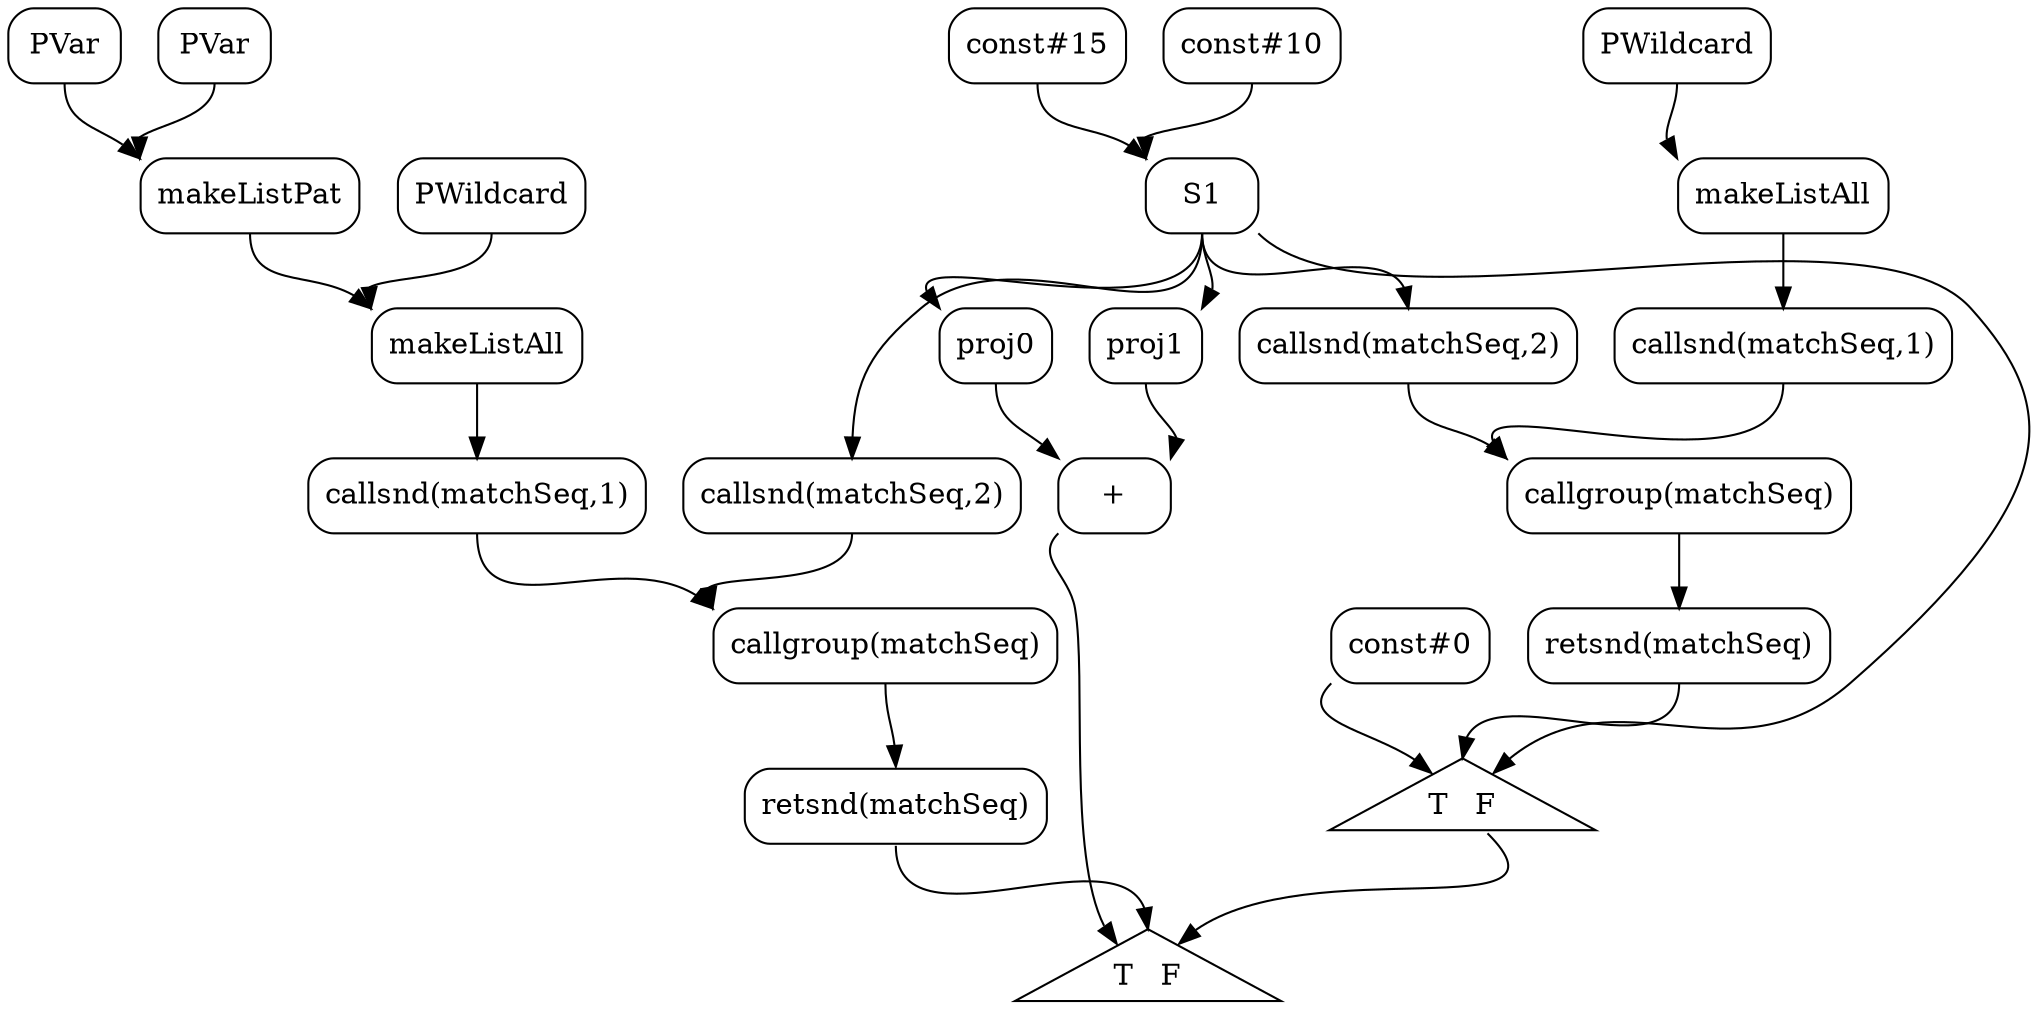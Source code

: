 digraph G {
  node [shape=box, style=rounded];
  node [shape=triangle, style=solid];
  const0 [label="const#10", shape=box, style=rounded];
  const1 [label="const#15", shape=box, style=rounded];
  super2 [label="S1", shape=box, style=rounded];
  pat3 [label="PVar", shape=box, style=rounded];
  pat4 [label="PVar", shape=box, style=rounded];
  makeListPat5 [label="makeListPat", shape=box, style=rounded];
  pat6 [label="PWildcard", shape=box, style=rounded];
  makeListAll7 [label="makeListAll", shape=box, style=rounded];
  callgroup8 [label="callgroup(matchSeq)", shape=box, style=rounded];
  callsnd9 [label="callsnd(matchSeq,1)", shape=box, style=rounded];
  callsnd10 [label="callsnd(matchSeq,2)", shape=box, style=rounded];
  retsnd11 [label="retsnd(matchSeq)", shape=box, style=rounded];
  steer12 [label="T   F", shape=triangle, style=solid];
  proj013 [label="proj0", shape=box, style=rounded];
  proj114 [label="proj1", shape=box, style=rounded];
  add15 [label="+", shape=box, style=rounded];
  pat16 [label="PWildcard", shape=box, style=rounded];
  makeListAll17 [label="makeListAll", shape=box, style=rounded];
  callgroup18 [label="callgroup(matchSeq)", shape=box, style=rounded];
  callsnd19 [label="callsnd(matchSeq,1)", shape=box, style=rounded];
  callsnd20 [label="callsnd(matchSeq,2)", shape=box, style=rounded];
  retsnd21 [label="retsnd(matchSeq)", shape=box, style=rounded];
  steer22 [label="T   F", shape=triangle, style=solid];
  const23 [label="const#0", shape=box, style=rounded];

  const0 -> super2 [tailport=s, headport=nw];
  const1 -> super2 [tailport=s, headport=nw];
  pat3 -> makeListPat5 [tailport=s, headport=nw];
  pat4 -> makeListPat5 [tailport=s, headport=nw];
  makeListPat5 -> makeListAll7 [tailport=s, headport=nw];
  pat6 -> makeListAll7 [tailport=s, headport=nw];
  makeListAll7 -> callsnd9 [tailport=s, headport=n];
  callsnd9 -> callgroup8 [tailport=s, headport=nw];
  super2 -> callsnd10 [tailport=s, headport=n];
  callsnd10 -> callgroup8 [tailport=s, headport=nw];
  callgroup8 -> retsnd11 [tailport=s, headport=n];
  retsnd11 -> steer12 [tailport=s, headport=n];
  super2 -> proj013 [tailport=s, headport=nw];
  super2 -> proj114 [tailport=s, headport=ne];
  proj013 -> add15 [tailport=s, headport=nw];
  proj114 -> add15 [tailport=s, headport=ne];
  add15 -> steer12 [tailport=sw, headport=nw];
  pat16 -> makeListAll17 [tailport=s, headport=nw];
  makeListAll17 -> callsnd19 [tailport=s, headport=n];
  callsnd19 -> callgroup18 [tailport=s, headport=nw];
  super2 -> callsnd20 [tailport=s, headport=n];
  callsnd20 -> callgroup18 [tailport=s, headport=nw];
  callgroup18 -> retsnd21 [tailport=s, headport=n];
  retsnd21 -> steer22 [tailport=s, headport=n];
  const23 -> steer22 [tailport=sw, headport=nw];
  super2 -> steer22 [tailport=se, headport=ne];
  steer22 -> steer12 [tailport=se, headport=ne];
}
